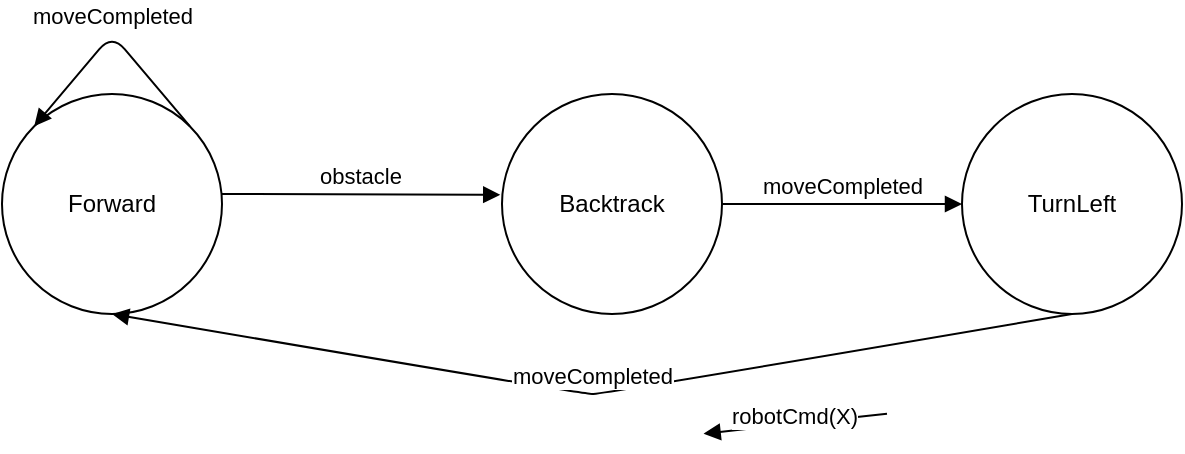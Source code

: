 <mxfile version="12.1.0" type="device" pages="1"><diagram id="JYTyOHGOhtkRoVSDCIXd" name="Page-1"><mxGraphModel dx="788" dy="451" grid="1" gridSize="10" guides="1" tooltips="1" connect="1" arrows="1" fold="1" page="1" pageScale="1" pageWidth="827" pageHeight="1169" math="0" shadow="0"><root><mxCell id="0"/><mxCell id="1" parent="0"/><mxCell id="s0b9L_krxAx5MLCL9W3s-14" value="robotCmd(X)" style="html=1;verticalAlign=bottom;endArrow=block;entryX=0.017;entryY=0.561;entryDx=0;entryDy=0;entryPerimeter=0;exitX=1.025;exitY=0.544;exitDx=0;exitDy=0;exitPerimeter=0;" parent="1" edge="1"><mxGeometry x="0.015" y="5" width="80" relative="1" as="geometry"><mxPoint x="532.5" y="399.84" as="sourcePoint"/><mxPoint x="440.8" y="409.84" as="targetPoint"/><mxPoint as="offset"/><Array as="points"/></mxGeometry></mxCell><mxCell id="s0b9L_krxAx5MLCL9W3s-39" value="Forward" style="ellipse;whiteSpace=wrap;html=1;" parent="1" vertex="1"><mxGeometry x="90" y="240" width="110" height="110" as="geometry"/></mxCell><mxCell id="s0b9L_krxAx5MLCL9W3s-40" value="Backtrack" style="ellipse;whiteSpace=wrap;html=1;" parent="1" vertex="1"><mxGeometry x="340" y="240" width="110" height="110" as="geometry"/></mxCell><mxCell id="s0b9L_krxAx5MLCL9W3s-41" value="TurnLeft" style="ellipse;whiteSpace=wrap;html=1;" parent="1" vertex="1"><mxGeometry x="570" y="240" width="110" height="110" as="geometry"/></mxCell><mxCell id="s0b9L_krxAx5MLCL9W3s-42" value="obstacle" style="html=1;verticalAlign=bottom;endArrow=block;entryX=-0.008;entryY=0.458;entryDx=0;entryDy=0;entryPerimeter=0;" parent="1" target="s0b9L_krxAx5MLCL9W3s-40" edge="1"><mxGeometry width="80" relative="1" as="geometry"><mxPoint x="200" y="290" as="sourcePoint"/><mxPoint x="280" y="290" as="targetPoint"/></mxGeometry></mxCell><mxCell id="s0b9L_krxAx5MLCL9W3s-80" value="moveCompleted" style="html=1;verticalAlign=bottom;endArrow=block;entryX=0;entryY=0.5;entryDx=0;entryDy=0;exitX=1;exitY=0.5;exitDx=0;exitDy=0;" parent="1" source="s0b9L_krxAx5MLCL9W3s-40" target="s0b9L_krxAx5MLCL9W3s-41" edge="1"><mxGeometry width="80" relative="1" as="geometry"><mxPoint x="210.0" y="300" as="sourcePoint"/><mxPoint x="349.12" y="300.38" as="targetPoint"/></mxGeometry></mxCell><mxCell id="s0b9L_krxAx5MLCL9W3s-81" value="moveCompleted" style="html=1;verticalAlign=bottom;endArrow=block;entryX=0.5;entryY=1;entryDx=0;entryDy=0;exitX=0.5;exitY=1;exitDx=0;exitDy=0;curved=1;" parent="1" source="s0b9L_krxAx5MLCL9W3s-41" target="s0b9L_krxAx5MLCL9W3s-39" edge="1"><mxGeometry width="80" relative="1" as="geometry"><mxPoint x="460" y="305" as="sourcePoint"/><mxPoint x="580" y="305" as="targetPoint"/><Array as="points"><mxPoint x="390" y="390"/><mxPoint x="380" y="390"/></Array></mxGeometry></mxCell><mxCell id="s0b9L_krxAx5MLCL9W3s-82" value="moveCompleted" style="html=1;verticalAlign=bottom;endArrow=block;exitX=1;exitY=0;exitDx=0;exitDy=0;entryX=0;entryY=0;entryDx=0;entryDy=0;edgeStyle=orthogonalEdgeStyle;" parent="1" source="s0b9L_krxAx5MLCL9W3s-39" target="s0b9L_krxAx5MLCL9W3s-39" edge="1"><mxGeometry width="80" relative="1" as="geometry"><mxPoint x="635" y="360" as="sourcePoint"/><mxPoint x="360" y="380" as="targetPoint"/><Array as="points"><mxPoint x="145" y="210"/></Array></mxGeometry></mxCell></root></mxGraphModel></diagram></mxfile>